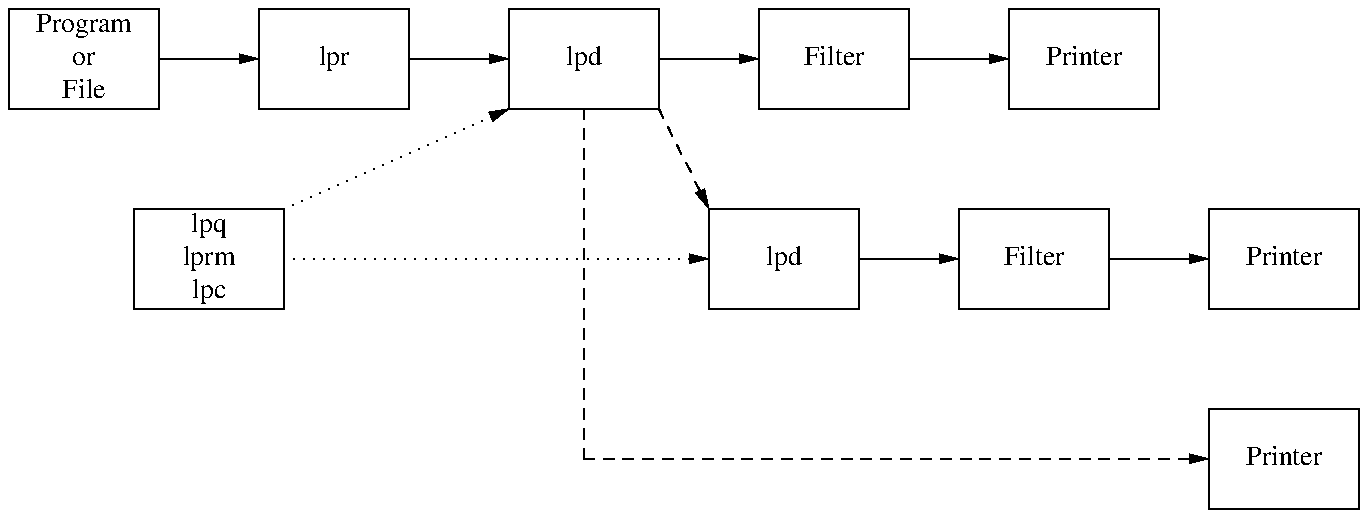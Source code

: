 .PS
 Program: box "Program" "or" "File";
 Lpr: box "lpr" with .w at Program.e+(0.5,0);
 Lpd: box "lpd" with .w at Lpr.e+(0.5,0);
 F1: box "Filter" with .w at Lpd.e+(0.5,0);
 P1: box "Printer" with .w at F1.e+(0.5,0);
 Lpd2: box "lpd" with .n at Lpd.s+(1,-.5);
 F2: box "Filter" with .w at Lpd2.e+(0.5,0);
 P2: box "Printer" with .w at F2.e+(0.5,0);
 P3: box "Printer" with .n at (P2.s.x,P2.s.y-.5);
 Lp: box "lpq" "lprm" "lpc" with .w at Program+(0.25,-1.0)
	arrow from Program.e to Lpr.w;
	arrow from Lpr.e to Lpd.w;
	arrow from Lpd.e to F1.w;
	arrow from F1.e to P1.w;
	arrow from Lpd2.e to F2.w;
	arrow from F2.e to P2.w;
	arrow dashed from Lpd.se to Lpd2.nw;
	arrow dashed from Lpd.s to (Lpd.s.x,P3.w.y) to P3.w;
	arrow dotted from Lp.ne to Lpd.sw;
	arrow dotted from Lp.e to Lpd2.w;
.PE
